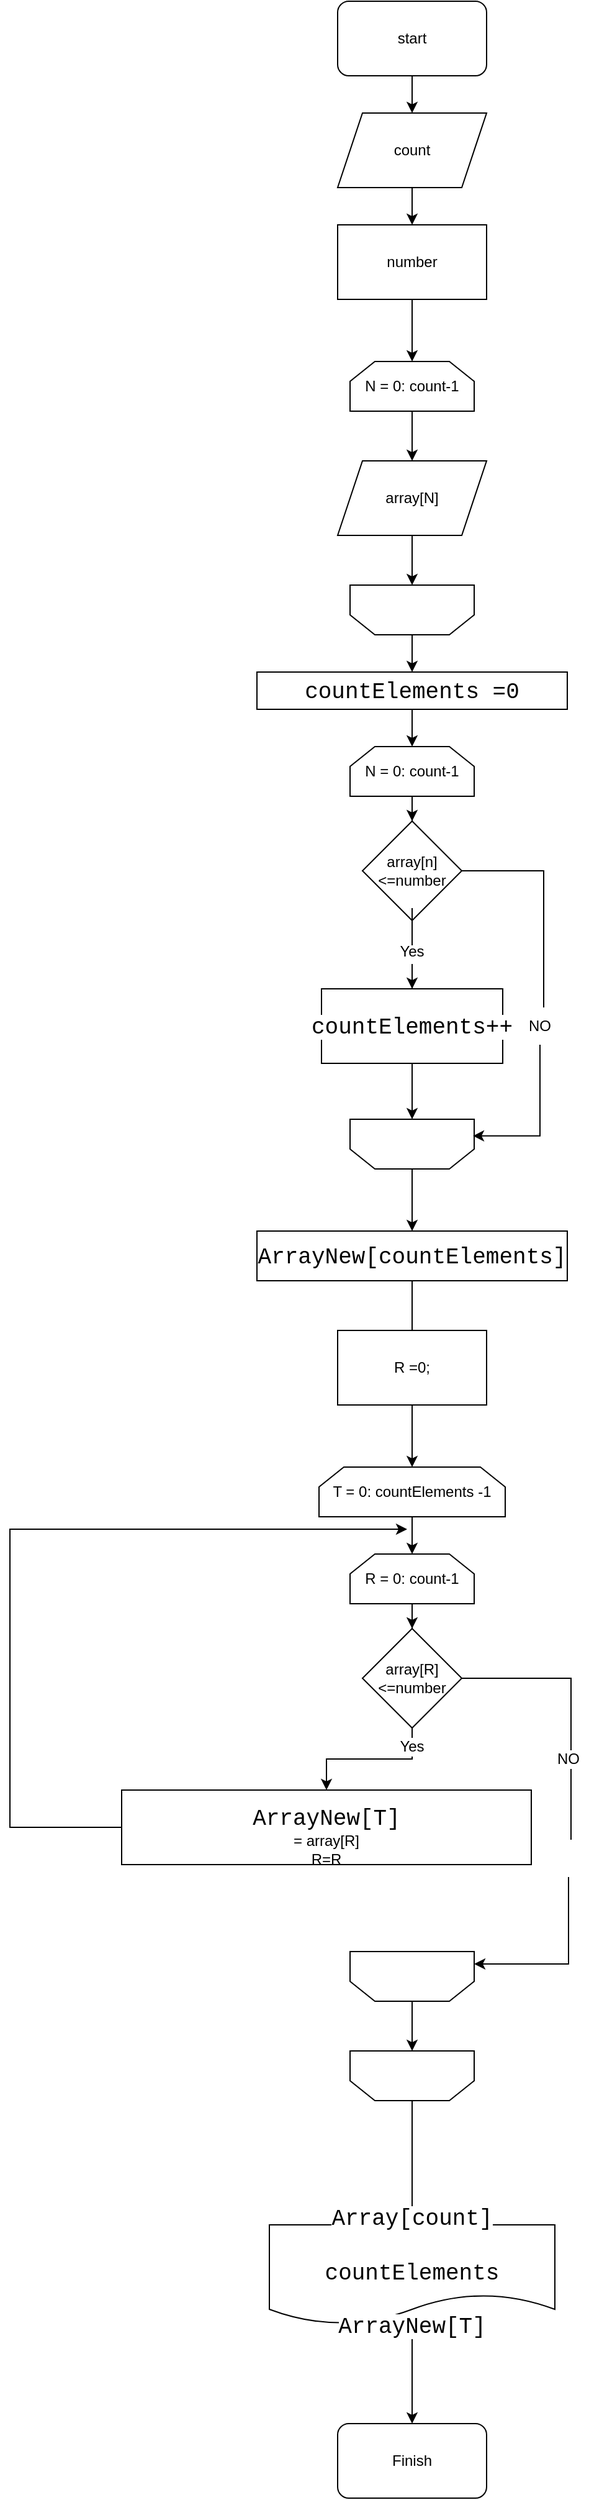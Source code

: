 <mxfile version="20.3.0" type="device"><diagram id="4yaBU2qrr0pp8egmgOkE" name="Страница 1"><mxGraphModel dx="4063" dy="2177" grid="1" gridSize="10" guides="1" tooltips="1" connect="1" arrows="1" fold="1" page="1" pageScale="1" pageWidth="827" pageHeight="1169" math="0" shadow="0"><root><mxCell id="0"/><mxCell id="1" parent="0"/><mxCell id="WpSi_l1K7A87xEBxfBvI-5" style="edgeStyle=orthogonalEdgeStyle;rounded=0;orthogonalLoop=1;jettySize=auto;html=1;entryX=0.5;entryY=0;entryDx=0;entryDy=0;" edge="1" parent="1" source="WpSi_l1K7A87xEBxfBvI-1" target="WpSi_l1K7A87xEBxfBvI-2"><mxGeometry relative="1" as="geometry"/></mxCell><mxCell id="WpSi_l1K7A87xEBxfBvI-1" value="start" style="rounded=1;whiteSpace=wrap;html=1;" vertex="1" parent="1"><mxGeometry x="354" y="10" width="120" height="60" as="geometry"/></mxCell><mxCell id="WpSi_l1K7A87xEBxfBvI-6" style="edgeStyle=orthogonalEdgeStyle;rounded=0;orthogonalLoop=1;jettySize=auto;html=1;entryX=0.5;entryY=0;entryDx=0;entryDy=0;" edge="1" parent="1" source="WpSi_l1K7A87xEBxfBvI-2" target="WpSi_l1K7A87xEBxfBvI-3"><mxGeometry relative="1" as="geometry"/></mxCell><mxCell id="WpSi_l1K7A87xEBxfBvI-2" value="count" style="shape=parallelogram;perimeter=parallelogramPerimeter;whiteSpace=wrap;html=1;fixedSize=1;" vertex="1" parent="1"><mxGeometry x="354" y="100" width="120" height="60" as="geometry"/></mxCell><mxCell id="WpSi_l1K7A87xEBxfBvI-10" style="edgeStyle=orthogonalEdgeStyle;rounded=0;orthogonalLoop=1;jettySize=auto;html=1;" edge="1" parent="1" source="WpSi_l1K7A87xEBxfBvI-3" target="WpSi_l1K7A87xEBxfBvI-8"><mxGeometry relative="1" as="geometry"/></mxCell><mxCell id="WpSi_l1K7A87xEBxfBvI-3" value="number" style="rounded=0;whiteSpace=wrap;html=1;" vertex="1" parent="1"><mxGeometry x="354" y="190" width="120" height="60" as="geometry"/></mxCell><mxCell id="WpSi_l1K7A87xEBxfBvI-53" value="" style="edgeStyle=orthogonalEdgeStyle;rounded=0;orthogonalLoop=1;jettySize=auto;html=1;fontColor=#000000;" edge="1" parent="1" source="WpSi_l1K7A87xEBxfBvI-7" target="WpSi_l1K7A87xEBxfBvI-39"><mxGeometry relative="1" as="geometry"/></mxCell><mxCell id="WpSi_l1K7A87xEBxfBvI-7" value="&lt;p style=&quot;direction: ltr; line-height: 1.1;&quot;&gt;&lt;br&gt;&lt;/p&gt;" style="shape=loopLimit;whiteSpace=wrap;html=1;rotation=-180;size=20;" vertex="1" parent="1"><mxGeometry x="364" y="480" width="100" height="40" as="geometry"/></mxCell><mxCell id="WpSi_l1K7A87xEBxfBvI-11" value="" style="edgeStyle=orthogonalEdgeStyle;rounded=0;orthogonalLoop=1;jettySize=auto;html=1;" edge="1" parent="1" source="WpSi_l1K7A87xEBxfBvI-8" target="WpSi_l1K7A87xEBxfBvI-9"><mxGeometry relative="1" as="geometry"/></mxCell><mxCell id="WpSi_l1K7A87xEBxfBvI-8" value="N = 0: count-1" style="shape=loopLimit;whiteSpace=wrap;html=1;" vertex="1" parent="1"><mxGeometry x="364" y="300" width="100" height="40" as="geometry"/></mxCell><mxCell id="WpSi_l1K7A87xEBxfBvI-12" value="" style="edgeStyle=orthogonalEdgeStyle;rounded=0;orthogonalLoop=1;jettySize=auto;html=1;" edge="1" parent="1" source="WpSi_l1K7A87xEBxfBvI-9" target="WpSi_l1K7A87xEBxfBvI-7"><mxGeometry relative="1" as="geometry"/></mxCell><mxCell id="WpSi_l1K7A87xEBxfBvI-9" value="&lt;font style=&quot;vertical-align: inherit;&quot;&gt;&lt;font style=&quot;vertical-align: inherit;&quot;&gt;аrray[N]&lt;/font&gt;&lt;/font&gt;" style="shape=parallelogram;perimeter=parallelogramPerimeter;whiteSpace=wrap;html=1;fixedSize=1;rounded=0;sketch=0;" vertex="1" parent="1"><mxGeometry x="354" y="380" width="120" height="60" as="geometry"/></mxCell><mxCell id="WpSi_l1K7A87xEBxfBvI-56" value="" style="edgeStyle=orthogonalEdgeStyle;rounded=0;orthogonalLoop=1;jettySize=auto;html=1;fontColor=#000000;" edge="1" parent="1" source="WpSi_l1K7A87xEBxfBvI-29" target="WpSi_l1K7A87xEBxfBvI-51"><mxGeometry relative="1" as="geometry"/></mxCell><mxCell id="WpSi_l1K7A87xEBxfBvI-29" value="&lt;p style=&quot;direction: ltr; line-height: 1.1;&quot;&gt;&lt;br&gt;&lt;/p&gt;" style="shape=loopLimit;whiteSpace=wrap;html=1;rotation=-180;size=20;" vertex="1" parent="1"><mxGeometry x="364" y="910" width="100" height="40" as="geometry"/></mxCell><mxCell id="WpSi_l1K7A87xEBxfBvI-55" value="" style="edgeStyle=orthogonalEdgeStyle;rounded=0;orthogonalLoop=1;jettySize=auto;html=1;fontColor=#000000;startArrow=none;" edge="1" parent="1" source="WpSi_l1K7A87xEBxfBvI-48" target="WpSi_l1K7A87xEBxfBvI-38"><mxGeometry relative="1" as="geometry"/></mxCell><mxCell id="WpSi_l1K7A87xEBxfBvI-36" value="array[n] &amp;lt;=number" style="rhombus;whiteSpace=wrap;html=1;" vertex="1" parent="1"><mxGeometry x="374" y="670" width="80" height="80" as="geometry"/></mxCell><mxCell id="WpSi_l1K7A87xEBxfBvI-95" value="" style="edgeStyle=orthogonalEdgeStyle;rounded=0;orthogonalLoop=1;jettySize=auto;html=1;fontColor=#000000;" edge="1" parent="1" source="WpSi_l1K7A87xEBxfBvI-38" target="WpSi_l1K7A87xEBxfBvI-29"><mxGeometry relative="1" as="geometry"/></mxCell><mxCell id="WpSi_l1K7A87xEBxfBvI-38" value="&lt;div style=&quot;font-family: Consolas, &amp;quot;Courier New&amp;quot;, monospace; font-size: 18px; line-height: 24px;&quot;&gt;&lt;font style=&quot;background-color: rgb(255, 255, 255);&quot;&gt;countElements++&lt;/font&gt;&lt;/div&gt;" style="rounded=0;whiteSpace=wrap;html=1;" vertex="1" parent="1"><mxGeometry x="341" y="805" width="146" height="60" as="geometry"/></mxCell><mxCell id="WpSi_l1K7A87xEBxfBvI-54" value="" style="edgeStyle=orthogonalEdgeStyle;rounded=0;orthogonalLoop=1;jettySize=auto;html=1;fontColor=#000000;" edge="1" parent="1" source="WpSi_l1K7A87xEBxfBvI-39" target="WpSi_l1K7A87xEBxfBvI-31"><mxGeometry relative="1" as="geometry"/></mxCell><mxCell id="WpSi_l1K7A87xEBxfBvI-39" value="&lt;div style=&quot;font-family: Consolas, &amp;quot;Courier New&amp;quot;, monospace; font-size: 18px; line-height: 24px;&quot;&gt;&lt;font style=&quot;background-color: rgb(255, 255, 255);&quot;&gt;countElements =0&lt;/font&gt;&lt;/div&gt;" style="rounded=0;whiteSpace=wrap;html=1;" vertex="1" parent="1"><mxGeometry x="289" y="550" width="250" height="30" as="geometry"/></mxCell><mxCell id="WpSi_l1K7A87xEBxfBvI-94" style="edgeStyle=orthogonalEdgeStyle;rounded=0;orthogonalLoop=1;jettySize=auto;html=1;fontColor=#000000;entryX=0.01;entryY=0.665;entryDx=0;entryDy=0;entryPerimeter=0;" edge="1" parent="1" source="WpSi_l1K7A87xEBxfBvI-46" target="WpSi_l1K7A87xEBxfBvI-29"><mxGeometry relative="1" as="geometry"><mxPoint x="517" y="930" as="targetPoint"/><Array as="points"><mxPoint x="517" y="923"/></Array></mxGeometry></mxCell><mxCell id="WpSi_l1K7A87xEBxfBvI-46" value="NO" style="text;html=1;strokeColor=none;fillColor=none;align=center;verticalAlign=middle;whiteSpace=wrap;rounded=0;labelBackgroundColor=#FFFFFF;fontColor=#000000;" vertex="1" parent="1"><mxGeometry x="487" y="820" width="60" height="30" as="geometry"/></mxCell><mxCell id="WpSi_l1K7A87xEBxfBvI-47" value="" style="edgeStyle=orthogonalEdgeStyle;rounded=0;orthogonalLoop=1;jettySize=auto;html=1;fontColor=#000000;endArrow=none;" edge="1" parent="1" source="WpSi_l1K7A87xEBxfBvI-36" target="WpSi_l1K7A87xEBxfBvI-46"><mxGeometry relative="1" as="geometry"><mxPoint x="426" y="930" as="targetPoint"/><mxPoint x="466" y="780" as="sourcePoint"/><Array as="points"><mxPoint x="520" y="710"/></Array></mxGeometry></mxCell><mxCell id="WpSi_l1K7A87xEBxfBvI-68" value="" style="edgeStyle=orthogonalEdgeStyle;rounded=0;orthogonalLoop=1;jettySize=auto;html=1;fontColor=#000000;startArrow=none;" edge="1" parent="1" source="WpSi_l1K7A87xEBxfBvI-85" target="WpSi_l1K7A87xEBxfBvI-67"><mxGeometry relative="1" as="geometry"/></mxCell><mxCell id="WpSi_l1K7A87xEBxfBvI-51" value="&lt;div style=&quot;font-family: Consolas, &amp;quot;Courier New&amp;quot;, monospace; font-size: 18px; line-height: 24px;&quot;&gt;&lt;font style=&quot;background-color: rgb(255, 255, 255);&quot;&gt;ArrayNew[countElements]&lt;/font&gt;&lt;/div&gt;" style="rounded=0;whiteSpace=wrap;html=1;" vertex="1" parent="1"><mxGeometry x="289" y="1000" width="250" height="40" as="geometry"/></mxCell><mxCell id="WpSi_l1K7A87xEBxfBvI-92" value="" style="edgeStyle=orthogonalEdgeStyle;rounded=0;orthogonalLoop=1;jettySize=auto;html=1;fontColor=#000000;" edge="1" parent="1" source="WpSi_l1K7A87xEBxfBvI-31" target="WpSi_l1K7A87xEBxfBvI-36"><mxGeometry relative="1" as="geometry"/></mxCell><mxCell id="WpSi_l1K7A87xEBxfBvI-31" value="N = 0: count-1" style="shape=loopLimit;whiteSpace=wrap;html=1;" vertex="1" parent="1"><mxGeometry x="364" y="610" width="100" height="40" as="geometry"/></mxCell><mxCell id="WpSi_l1K7A87xEBxfBvI-79" value="" style="edgeStyle=orthogonalEdgeStyle;rounded=0;orthogonalLoop=1;jettySize=auto;html=1;fontColor=#000000;" edge="1" parent="1" source="WpSi_l1K7A87xEBxfBvI-67" target="WpSi_l1K7A87xEBxfBvI-78"><mxGeometry relative="1" as="geometry"/></mxCell><mxCell id="WpSi_l1K7A87xEBxfBvI-67" value="T = 0: countElements -1" style="shape=loopLimit;whiteSpace=wrap;html=1;" vertex="1" parent="1"><mxGeometry x="339" y="1190" width="150" height="40" as="geometry"/></mxCell><mxCell id="WpSi_l1K7A87xEBxfBvI-71" value="" style="edgeStyle=orthogonalEdgeStyle;rounded=0;orthogonalLoop=1;jettySize=auto;html=1;fontColor=#000000;" edge="1" parent="1" source="WpSi_l1K7A87xEBxfBvI-72" target="WpSi_l1K7A87xEBxfBvI-74"><mxGeometry relative="1" as="geometry"/></mxCell><mxCell id="WpSi_l1K7A87xEBxfBvI-72" value="array[R] &amp;lt;=number" style="rhombus;whiteSpace=wrap;html=1;" vertex="1" parent="1"><mxGeometry x="374" y="1320" width="80" height="80" as="geometry"/></mxCell><mxCell id="WpSi_l1K7A87xEBxfBvI-97" style="edgeStyle=orthogonalEdgeStyle;rounded=0;orthogonalLoop=1;jettySize=auto;html=1;fontColor=#000000;" edge="1" parent="1" source="WpSi_l1K7A87xEBxfBvI-74"><mxGeometry relative="1" as="geometry"><mxPoint x="410" y="1240" as="targetPoint"/><Array as="points"><mxPoint x="90" y="1480"/><mxPoint x="90" y="1240"/></Array></mxGeometry></mxCell><mxCell id="WpSi_l1K7A87xEBxfBvI-74" value="&lt;br&gt;&lt;span style=&quot;color: rgb(0, 0, 0); font-family: Consolas, &amp;quot;Courier New&amp;quot;, monospace; font-size: 18px; font-style: normal; font-variant-ligatures: normal; font-variant-caps: normal; font-weight: 400; letter-spacing: normal; orphans: 2; text-align: center; text-indent: 0px; text-transform: none; widows: 2; word-spacing: 0px; -webkit-text-stroke-width: 0px; background-color: rgb(255, 255, 255); text-decoration-thickness: initial; text-decoration-style: initial; text-decoration-color: initial; float: none; display: inline !important;&quot;&gt;ArrayNew[T]&lt;/span&gt;&lt;br&gt;= array[R]&lt;br&gt;R=R" style="rounded=0;whiteSpace=wrap;html=1;" vertex="1" parent="1"><mxGeometry x="180" y="1450" width="330" height="60" as="geometry"/></mxCell><mxCell id="WpSi_l1K7A87xEBxfBvI-75" style="edgeStyle=orthogonalEdgeStyle;rounded=0;orthogonalLoop=1;jettySize=auto;html=1;fontColor=#000000;entryX=0;entryY=0.75;entryDx=0;entryDy=0;" edge="1" parent="1" target="WpSi_l1K7A87xEBxfBvI-81"><mxGeometry relative="1" as="geometry"><mxPoint x="500" y="1640" as="targetPoint"/><mxPoint x="540" y="1520" as="sourcePoint"/><Array as="points"><mxPoint x="540" y="1590"/></Array></mxGeometry></mxCell><mxCell id="WpSi_l1K7A87xEBxfBvI-76" value="" style="edgeStyle=orthogonalEdgeStyle;rounded=0;orthogonalLoop=1;jettySize=auto;html=1;fontColor=#000000;endArrow=none;" edge="1" parent="1" source="WpSi_l1K7A87xEBxfBvI-72"><mxGeometry relative="1" as="geometry"><mxPoint x="542" y="1490" as="targetPoint"/><mxPoint x="488" y="1450" as="sourcePoint"/><Array as="points"><mxPoint x="542" y="1360"/></Array></mxGeometry></mxCell><mxCell id="WpSi_l1K7A87xEBxfBvI-77" value="Yes" style="text;html=1;strokeColor=none;fillColor=none;align=center;verticalAlign=middle;whiteSpace=wrap;rounded=0;labelBackgroundColor=#FFFFFF;fontColor=#000000;" vertex="1" parent="1"><mxGeometry x="384" y="1400" width="60" height="30" as="geometry"/></mxCell><mxCell id="WpSi_l1K7A87xEBxfBvI-96" value="" style="edgeStyle=orthogonalEdgeStyle;rounded=0;orthogonalLoop=1;jettySize=auto;html=1;fontColor=#000000;" edge="1" parent="1" source="WpSi_l1K7A87xEBxfBvI-78" target="WpSi_l1K7A87xEBxfBvI-72"><mxGeometry relative="1" as="geometry"/></mxCell><mxCell id="WpSi_l1K7A87xEBxfBvI-78" value="R = 0: count-1" style="shape=loopLimit;whiteSpace=wrap;html=1;" vertex="1" parent="1"><mxGeometry x="364" y="1260" width="100" height="40" as="geometry"/></mxCell><mxCell id="WpSi_l1K7A87xEBxfBvI-80" value="NO" style="text;html=1;strokeColor=none;fillColor=none;align=center;verticalAlign=middle;whiteSpace=wrap;rounded=0;labelBackgroundColor=#FFFFFF;fontColor=#000000;" vertex="1" parent="1"><mxGeometry x="510" y="1410" width="60" height="30" as="geometry"/></mxCell><mxCell id="WpSi_l1K7A87xEBxfBvI-83" value="" style="edgeStyle=orthogonalEdgeStyle;rounded=0;orthogonalLoop=1;jettySize=auto;html=1;fontColor=#000000;" edge="1" parent="1" source="WpSi_l1K7A87xEBxfBvI-81" target="WpSi_l1K7A87xEBxfBvI-82"><mxGeometry relative="1" as="geometry"/></mxCell><mxCell id="WpSi_l1K7A87xEBxfBvI-81" value="&lt;p style=&quot;direction: ltr; line-height: 1.1;&quot;&gt;&lt;br&gt;&lt;/p&gt;" style="shape=loopLimit;whiteSpace=wrap;html=1;rotation=-180;size=20;" vertex="1" parent="1"><mxGeometry x="364" y="1580" width="100" height="40" as="geometry"/></mxCell><mxCell id="WpSi_l1K7A87xEBxfBvI-87" style="edgeStyle=orthogonalEdgeStyle;rounded=0;orthogonalLoop=1;jettySize=auto;html=1;entryX=0.5;entryY=0;entryDx=0;entryDy=0;fontColor=#000000;" edge="1" parent="1" source="WpSi_l1K7A87xEBxfBvI-82" target="WpSi_l1K7A87xEBxfBvI-86"><mxGeometry relative="1" as="geometry"/></mxCell><mxCell id="WpSi_l1K7A87xEBxfBvI-82" value="&lt;p style=&quot;direction: ltr; line-height: 1.1;&quot;&gt;&lt;br&gt;&lt;/p&gt;" style="shape=loopLimit;whiteSpace=wrap;html=1;rotation=-180;size=20;" vertex="1" parent="1"><mxGeometry x="364" y="1660" width="100" height="40" as="geometry"/></mxCell><mxCell id="WpSi_l1K7A87xEBxfBvI-91" value="" style="edgeStyle=orthogonalEdgeStyle;rounded=0;orthogonalLoop=1;jettySize=auto;html=1;fontColor=#000000;" edge="1" parent="1" source="WpSi_l1K7A87xEBxfBvI-86" target="WpSi_l1K7A87xEBxfBvI-90"><mxGeometry relative="1" as="geometry"/></mxCell><mxCell id="WpSi_l1K7A87xEBxfBvI-86" value="&lt;span style=&quot;font-family: Consolas, &amp;quot;Courier New&amp;quot;, monospace; font-size: 18px; background-color: rgb(255, 255, 255);&quot;&gt;&lt;br&gt;&lt;/span&gt;&lt;span style=&quot;font-family: Consolas, &amp;quot;Courier New&amp;quot;, monospace; font-size: 18px; background-color: rgb(255, 255, 255);&quot;&gt;Array[count]&lt;br&gt;&lt;br&gt;&lt;/span&gt;&lt;span style=&quot;font-family: Consolas, &amp;quot;Courier New&amp;quot;, monospace; font-size: 18px; background-color: rgb(255, 255, 255);&quot;&gt;countElements&lt;br&gt;&lt;br&gt;&lt;/span&gt;&lt;span style=&quot;font-family: Consolas, &amp;quot;Courier New&amp;quot;, monospace; font-size: 18px; background-color: rgb(255, 255, 255);&quot;&gt;ArrayNew[T]&lt;/span&gt;&lt;span style=&quot;font-family: Consolas, &amp;quot;Courier New&amp;quot;, monospace; font-size: 18px; background-color: rgb(255, 255, 255);&quot;&gt;&lt;br&gt;&lt;/span&gt;" style="shape=document;whiteSpace=wrap;html=1;boundedLbl=1;" vertex="1" parent="1"><mxGeometry x="299" y="1800" width="230" height="80" as="geometry"/></mxCell><mxCell id="WpSi_l1K7A87xEBxfBvI-85" value="R =0;" style="rounded=0;whiteSpace=wrap;html=1;labelBackgroundColor=#FFFFFF;fontColor=#000000;" vertex="1" parent="1"><mxGeometry x="354" y="1080" width="120" height="60" as="geometry"/></mxCell><mxCell id="WpSi_l1K7A87xEBxfBvI-88" value="" style="edgeStyle=orthogonalEdgeStyle;rounded=0;orthogonalLoop=1;jettySize=auto;html=1;fontColor=#000000;endArrow=none;" edge="1" parent="1" source="WpSi_l1K7A87xEBxfBvI-51" target="WpSi_l1K7A87xEBxfBvI-85"><mxGeometry relative="1" as="geometry"><mxPoint x="434" y="1100" as="sourcePoint"/><mxPoint x="442" y="1169" as="targetPoint"/></mxGeometry></mxCell><mxCell id="WpSi_l1K7A87xEBxfBvI-90" value="Finish" style="rounded=1;whiteSpace=wrap;html=1;sketch=0;" vertex="1" parent="1"><mxGeometry x="354" y="1960" width="120" height="60" as="geometry"/></mxCell><mxCell id="WpSi_l1K7A87xEBxfBvI-48" value="Yes" style="text;html=1;strokeColor=none;fillColor=none;align=center;verticalAlign=middle;whiteSpace=wrap;rounded=0;labelBackgroundColor=#FFFFFF;fontColor=#000000;" vertex="1" parent="1"><mxGeometry x="384" y="760" width="60" height="30" as="geometry"/></mxCell><mxCell id="WpSi_l1K7A87xEBxfBvI-93" value="" style="edgeStyle=orthogonalEdgeStyle;rounded=0;orthogonalLoop=1;jettySize=auto;html=1;fontColor=#000000;endArrow=none;" edge="1" parent="1" source="WpSi_l1K7A87xEBxfBvI-36" target="WpSi_l1K7A87xEBxfBvI-48"><mxGeometry relative="1" as="geometry"><mxPoint x="414" y="750" as="sourcePoint"/><mxPoint x="419" y="860" as="targetPoint"/></mxGeometry></mxCell></root></mxGraphModel></diagram></mxfile>